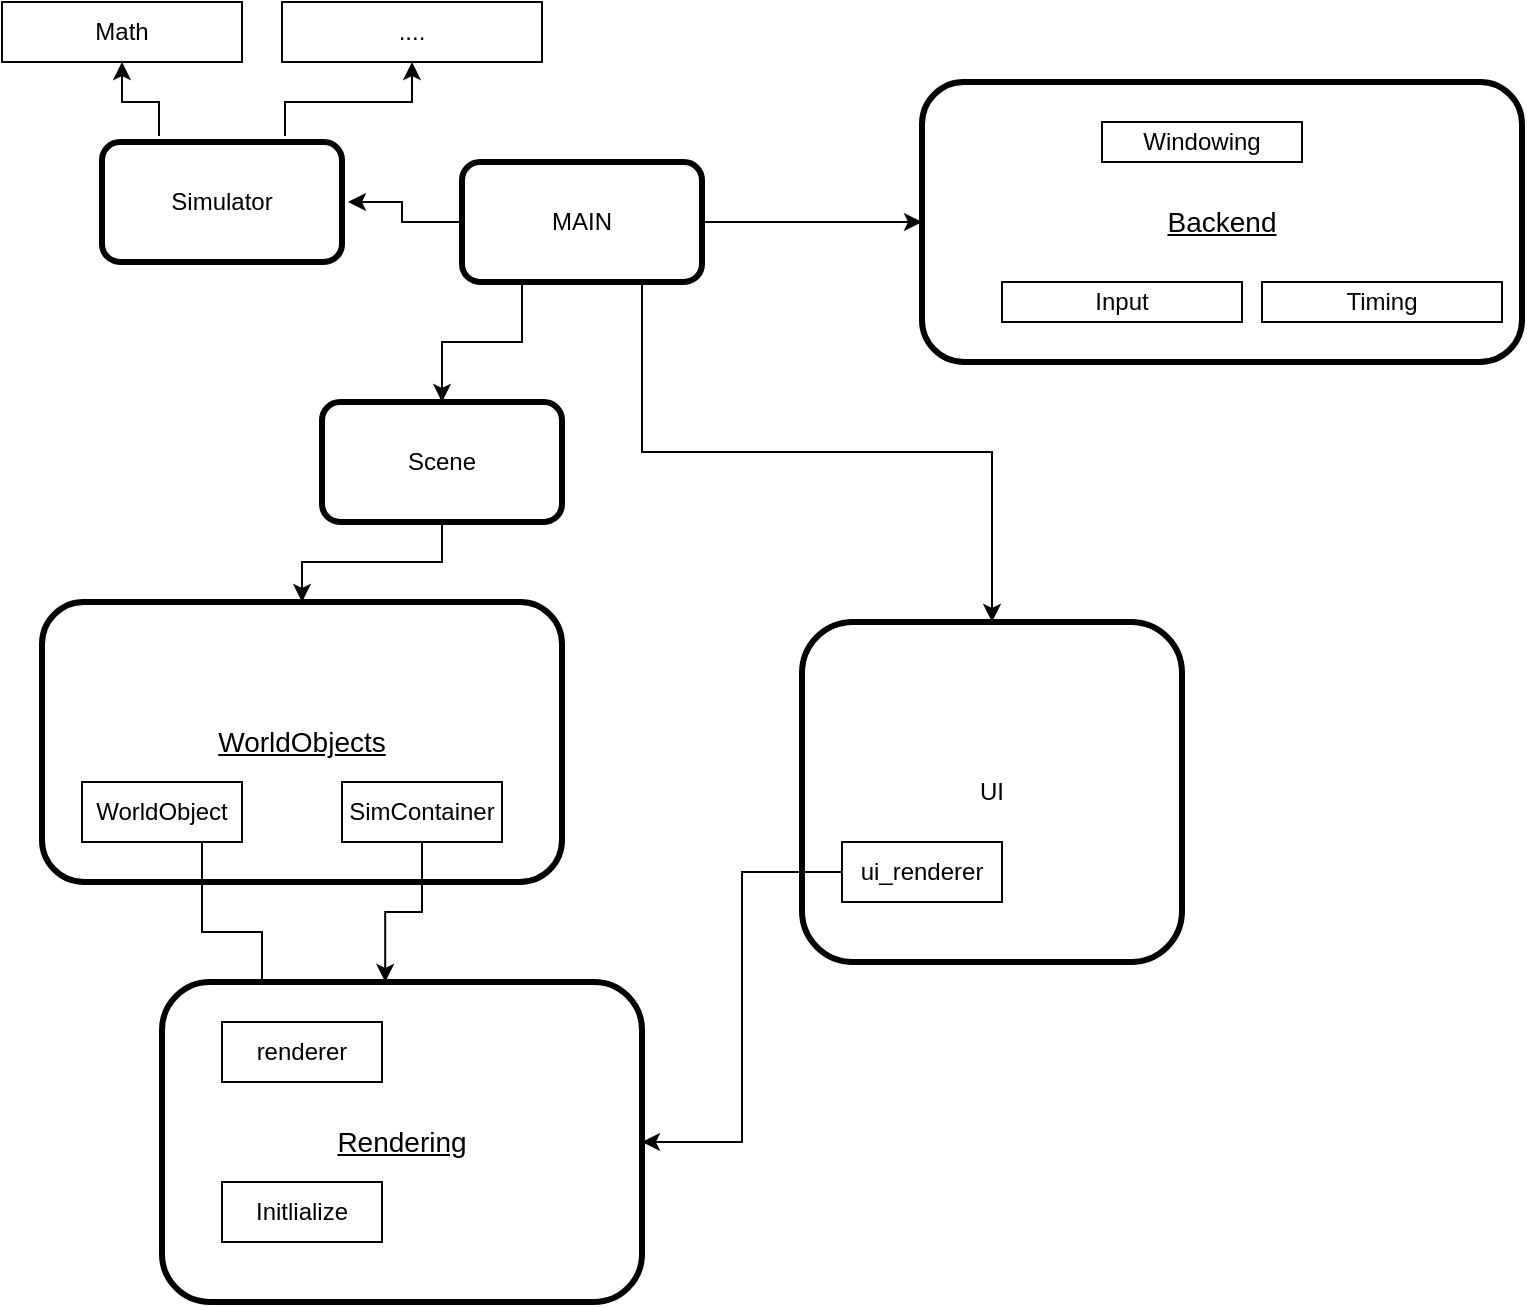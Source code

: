 <mxfile version="24.7.16">
  <diagram name="Page-1" id="rkO5ywUHCYAQZmZOdDGt">
    <mxGraphModel dx="478" dy="253" grid="1" gridSize="10" guides="1" tooltips="1" connect="1" arrows="1" fold="1" page="1" pageScale="1" pageWidth="850" pageHeight="1100" math="0" shadow="0">
      <root>
        <mxCell id="0" />
        <mxCell id="1" parent="0" />
        <mxCell id="P5S0CrQTiHxTbSdfV24q-5" style="edgeStyle=orthogonalEdgeStyle;rounded=0;orthogonalLoop=1;jettySize=auto;html=1;entryX=0;entryY=0.5;entryDx=0;entryDy=0;" edge="1" parent="1" source="P5S0CrQTiHxTbSdfV24q-2" target="P5S0CrQTiHxTbSdfV24q-4">
          <mxGeometry relative="1" as="geometry" />
        </mxCell>
        <mxCell id="P5S0CrQTiHxTbSdfV24q-28" style="edgeStyle=orthogonalEdgeStyle;rounded=0;orthogonalLoop=1;jettySize=auto;html=1;entryX=1;entryY=0.5;entryDx=0;entryDy=0;" edge="1" parent="1" source="P5S0CrQTiHxTbSdfV24q-2" target="P5S0CrQTiHxTbSdfV24q-13">
          <mxGeometry relative="1" as="geometry" />
        </mxCell>
        <mxCell id="P5S0CrQTiHxTbSdfV24q-33" style="edgeStyle=orthogonalEdgeStyle;rounded=0;orthogonalLoop=1;jettySize=auto;html=1;exitX=0.25;exitY=1;exitDx=0;exitDy=0;entryX=0.5;entryY=0;entryDx=0;entryDy=0;" edge="1" parent="1" source="P5S0CrQTiHxTbSdfV24q-2" target="P5S0CrQTiHxTbSdfV24q-20">
          <mxGeometry relative="1" as="geometry" />
        </mxCell>
        <mxCell id="P5S0CrQTiHxTbSdfV24q-46" style="edgeStyle=orthogonalEdgeStyle;rounded=0;orthogonalLoop=1;jettySize=auto;html=1;exitX=0.75;exitY=1;exitDx=0;exitDy=0;entryX=0.5;entryY=0;entryDx=0;entryDy=0;" edge="1" parent="1" source="P5S0CrQTiHxTbSdfV24q-2" target="P5S0CrQTiHxTbSdfV24q-42">
          <mxGeometry relative="1" as="geometry" />
        </mxCell>
        <mxCell id="P5S0CrQTiHxTbSdfV24q-2" value="MAIN" style="rounded=1;whiteSpace=wrap;html=1;strokeWidth=3;" vertex="1" parent="1">
          <mxGeometry x="250" y="130" width="120" height="60" as="geometry" />
        </mxCell>
        <mxCell id="P5S0CrQTiHxTbSdfV24q-4" value="Backend" style="rounded=1;whiteSpace=wrap;html=1;strokeWidth=3;fontStyle=4;fontSize=14;" vertex="1" parent="1">
          <mxGeometry x="480" y="90" width="300" height="140" as="geometry" />
        </mxCell>
        <mxCell id="P5S0CrQTiHxTbSdfV24q-6" value="Windowing" style="rounded=0;whiteSpace=wrap;html=1;" vertex="1" parent="1">
          <mxGeometry x="570" y="110" width="100" height="20" as="geometry" />
        </mxCell>
        <mxCell id="P5S0CrQTiHxTbSdfV24q-10" value="Input" style="rounded=0;whiteSpace=wrap;html=1;" vertex="1" parent="1">
          <mxGeometry x="520" y="190" width="120" height="20" as="geometry" />
        </mxCell>
        <mxCell id="P5S0CrQTiHxTbSdfV24q-26" style="edgeStyle=orthogonalEdgeStyle;rounded=0;orthogonalLoop=1;jettySize=auto;html=1;exitX=0.25;exitY=0;exitDx=0;exitDy=0;entryX=0.5;entryY=1;entryDx=0;entryDy=0;" edge="1" parent="1" source="P5S0CrQTiHxTbSdfV24q-13" target="P5S0CrQTiHxTbSdfV24q-15">
          <mxGeometry relative="1" as="geometry" />
        </mxCell>
        <mxCell id="P5S0CrQTiHxTbSdfV24q-27" style="edgeStyle=orthogonalEdgeStyle;rounded=0;orthogonalLoop=1;jettySize=auto;html=1;exitX=0.75;exitY=0;exitDx=0;exitDy=0;entryX=0.5;entryY=1;entryDx=0;entryDy=0;" edge="1" parent="1" source="P5S0CrQTiHxTbSdfV24q-13" target="P5S0CrQTiHxTbSdfV24q-18">
          <mxGeometry relative="1" as="geometry" />
        </mxCell>
        <mxCell id="P5S0CrQTiHxTbSdfV24q-13" value="Simulator" style="rounded=1;whiteSpace=wrap;html=1;perimeterSpacing=3;strokeWidth=3;" vertex="1" parent="1">
          <mxGeometry x="70" y="120" width="120" height="60" as="geometry" />
        </mxCell>
        <mxCell id="P5S0CrQTiHxTbSdfV24q-15" value="Math" style="whiteSpace=wrap;html=1;rounded=0;" vertex="1" parent="1">
          <mxGeometry x="20" y="50" width="120" height="30" as="geometry" />
        </mxCell>
        <mxCell id="P5S0CrQTiHxTbSdfV24q-18" value="...." style="whiteSpace=wrap;html=1;rounded=0;" vertex="1" parent="1">
          <mxGeometry x="160" y="50" width="130" height="30" as="geometry" />
        </mxCell>
        <mxCell id="P5S0CrQTiHxTbSdfV24q-32" style="edgeStyle=orthogonalEdgeStyle;rounded=0;orthogonalLoop=1;jettySize=auto;html=1;entryX=0.5;entryY=0;entryDx=0;entryDy=0;" edge="1" parent="1" source="P5S0CrQTiHxTbSdfV24q-20" target="P5S0CrQTiHxTbSdfV24q-21">
          <mxGeometry relative="1" as="geometry" />
        </mxCell>
        <mxCell id="P5S0CrQTiHxTbSdfV24q-20" value="Scene" style="rounded=1;whiteSpace=wrap;html=1;strokeWidth=3;" vertex="1" parent="1">
          <mxGeometry x="180" y="250" width="120" height="60" as="geometry" />
        </mxCell>
        <mxCell id="P5S0CrQTiHxTbSdfV24q-21" value="WorldObjects" style="rounded=1;whiteSpace=wrap;html=1;strokeWidth=3;fontStyle=4;fontSize=14;" vertex="1" parent="1">
          <mxGeometry x="40" y="350" width="260" height="140" as="geometry" />
        </mxCell>
        <mxCell id="P5S0CrQTiHxTbSdfV24q-62" style="edgeStyle=orthogonalEdgeStyle;rounded=0;orthogonalLoop=1;jettySize=auto;html=1;exitX=0.75;exitY=1;exitDx=0;exitDy=0;entryX=0.25;entryY=0;entryDx=0;entryDy=0;" edge="1" parent="1" source="P5S0CrQTiHxTbSdfV24q-22" target="P5S0CrQTiHxTbSdfV24q-49">
          <mxGeometry relative="1" as="geometry" />
        </mxCell>
        <mxCell id="P5S0CrQTiHxTbSdfV24q-22" value="WorldObject" style="whiteSpace=wrap;html=1;rounded=0;" vertex="1" parent="1">
          <mxGeometry x="60" y="440" width="80" height="30" as="geometry" />
        </mxCell>
        <mxCell id="P5S0CrQTiHxTbSdfV24q-29" value="SimContainer" style="whiteSpace=wrap;html=1;rounded=0;" vertex="1" parent="1">
          <mxGeometry x="190" y="440" width="80" height="30" as="geometry" />
        </mxCell>
        <mxCell id="P5S0CrQTiHxTbSdfV24q-34" value="Timing" style="rounded=0;whiteSpace=wrap;html=1;" vertex="1" parent="1">
          <mxGeometry x="650" y="190" width="120" height="20" as="geometry" />
        </mxCell>
        <mxCell id="P5S0CrQTiHxTbSdfV24q-36" value="Rendering" style="rounded=1;whiteSpace=wrap;html=1;strokeWidth=3;fontSize=14;fontStyle=4" vertex="1" parent="1">
          <mxGeometry x="100" y="540" width="240" height="160" as="geometry" />
        </mxCell>
        <mxCell id="P5S0CrQTiHxTbSdfV24q-42" value="UI" style="rounded=1;whiteSpace=wrap;html=1;strokeWidth=3;" vertex="1" parent="1">
          <mxGeometry x="420" y="360" width="190" height="170" as="geometry" />
        </mxCell>
        <mxCell id="P5S0CrQTiHxTbSdfV24q-47" value="Initlialize" style="whiteSpace=wrap;html=1;rounded=0;" vertex="1" parent="1">
          <mxGeometry x="130" y="640" width="80" height="30" as="geometry" />
        </mxCell>
        <mxCell id="P5S0CrQTiHxTbSdfV24q-49" value="renderer" style="whiteSpace=wrap;html=1;rounded=0;" vertex="1" parent="1">
          <mxGeometry x="130" y="560" width="80" height="30" as="geometry" />
        </mxCell>
        <mxCell id="P5S0CrQTiHxTbSdfV24q-61" style="edgeStyle=orthogonalEdgeStyle;rounded=0;orthogonalLoop=1;jettySize=auto;html=1;entryX=1;entryY=0.5;entryDx=0;entryDy=0;" edge="1" parent="1" source="P5S0CrQTiHxTbSdfV24q-60" target="P5S0CrQTiHxTbSdfV24q-36">
          <mxGeometry relative="1" as="geometry" />
        </mxCell>
        <mxCell id="P5S0CrQTiHxTbSdfV24q-60" value="ui&lt;span style=&quot;background-color: initial;&quot;&gt;_renderer&lt;/span&gt;" style="whiteSpace=wrap;html=1;rounded=0;" vertex="1" parent="1">
          <mxGeometry x="440" y="470" width="80" height="30" as="geometry" />
        </mxCell>
        <mxCell id="P5S0CrQTiHxTbSdfV24q-63" style="edgeStyle=orthogonalEdgeStyle;rounded=0;orthogonalLoop=1;jettySize=auto;html=1;entryX=0.465;entryY=0;entryDx=0;entryDy=0;entryPerimeter=0;" edge="1" parent="1" source="P5S0CrQTiHxTbSdfV24q-29" target="P5S0CrQTiHxTbSdfV24q-36">
          <mxGeometry relative="1" as="geometry" />
        </mxCell>
      </root>
    </mxGraphModel>
  </diagram>
</mxfile>
